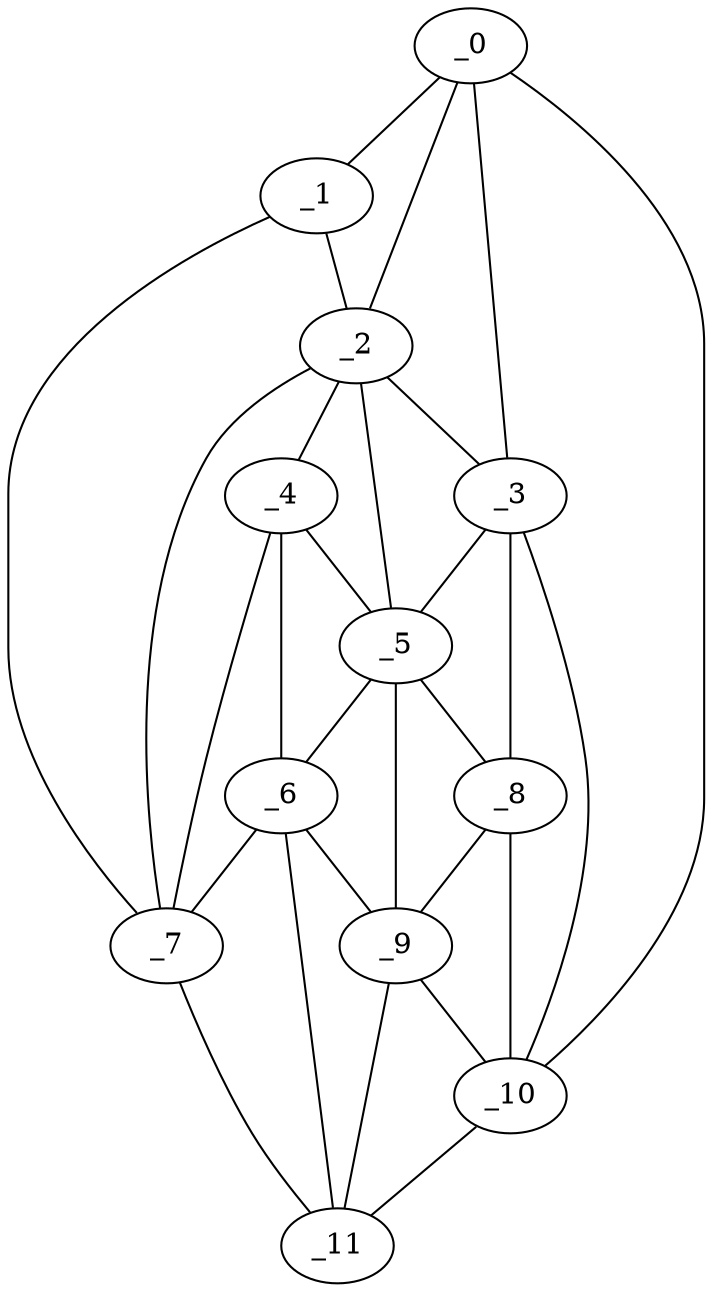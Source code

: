 graph "obj100__70.gxl" {
	_0	 [x=25,
		y=42];
	_1	 [x=32,
		y=32];
	_0 -- _1	 [valence=1];
	_2	 [x=68,
		y=33];
	_0 -- _2	 [valence=2];
	_3	 [x=75,
		y=68];
	_0 -- _3	 [valence=1];
	_10	 [x=117,
		y=95];
	_0 -- _10	 [valence=1];
	_1 -- _2	 [valence=2];
	_7	 [x=96,
		y=24];
	_1 -- _7	 [valence=1];
	_2 -- _3	 [valence=2];
	_4	 [x=77,
		y=33];
	_2 -- _4	 [valence=2];
	_5	 [x=78,
		y=62];
	_2 -- _5	 [valence=1];
	_2 -- _7	 [valence=1];
	_3 -- _5	 [valence=2];
	_8	 [x=101,
		y=64];
	_3 -- _8	 [valence=2];
	_3 -- _10	 [valence=2];
	_4 -- _5	 [valence=2];
	_6	 [x=87,
		y=39];
	_4 -- _6	 [valence=2];
	_4 -- _7	 [valence=2];
	_5 -- _6	 [valence=1];
	_5 -- _8	 [valence=2];
	_9	 [x=104,
		y=58];
	_5 -- _9	 [valence=2];
	_6 -- _7	 [valence=2];
	_6 -- _9	 [valence=2];
	_11	 [x=122,
		y=45];
	_6 -- _11	 [valence=2];
	_7 -- _11	 [valence=1];
	_8 -- _9	 [valence=2];
	_8 -- _10	 [valence=2];
	_9 -- _10	 [valence=2];
	_9 -- _11	 [valence=1];
	_10 -- _11	 [valence=1];
}
